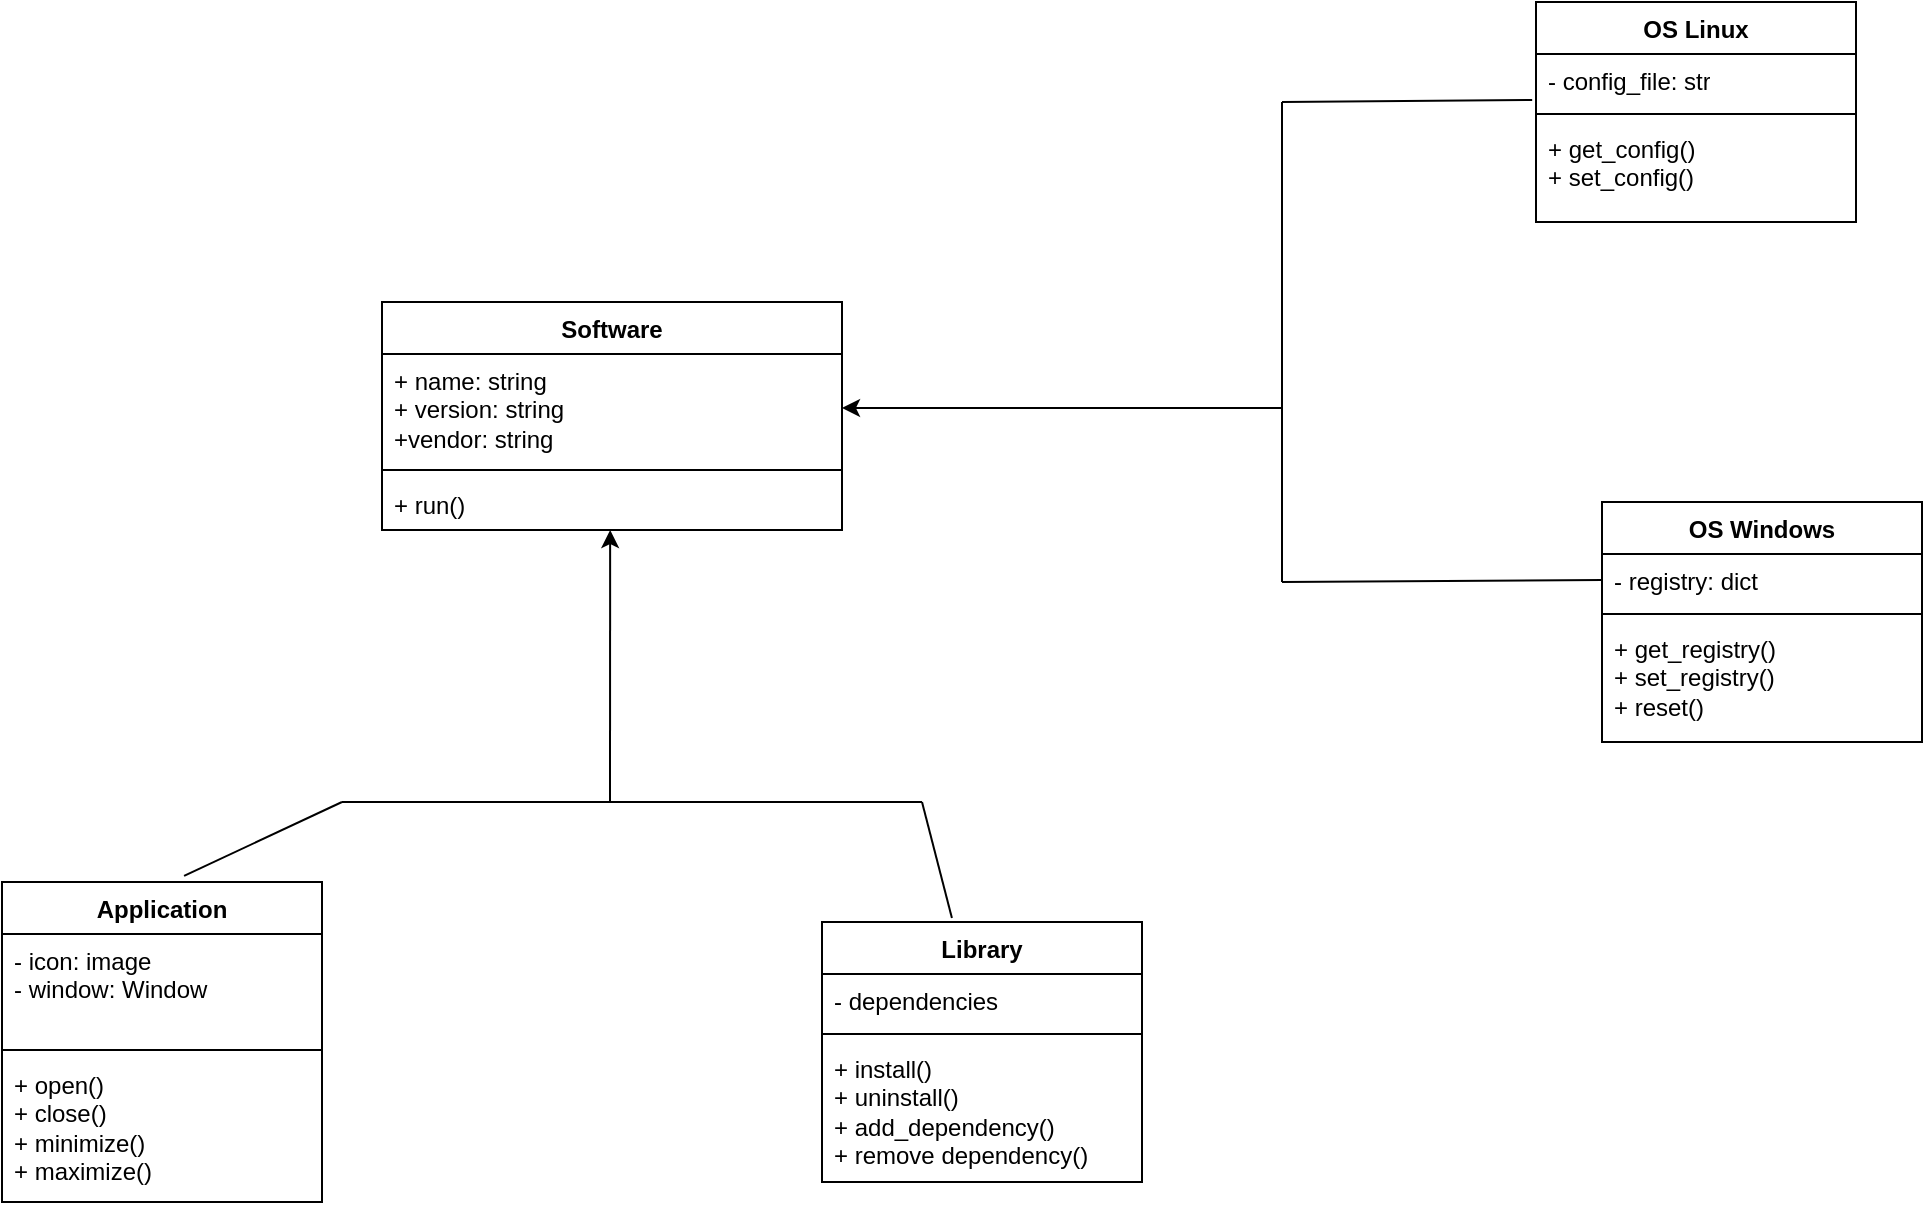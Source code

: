 <mxfile version="21.2.3" type="google">
  <diagram name="Страница 1" id="gRNYlvAqrDh3HWRVeKvp">
    <mxGraphModel grid="1" page="1" gridSize="10" guides="1" tooltips="1" connect="1" arrows="1" fold="1" pageScale="1" pageWidth="827" pageHeight="1169" math="0" shadow="0">
      <root>
        <mxCell id="0" />
        <mxCell id="1" parent="0" />
        <mxCell id="wSP46Uy6dZE46oS6fMfy-1" value="Software" style="swimlane;fontStyle=1;align=center;verticalAlign=top;childLayout=stackLayout;horizontal=1;startSize=26;horizontalStack=0;resizeParent=1;resizeParentMax=0;resizeLast=0;collapsible=1;marginBottom=0;whiteSpace=wrap;html=1;" vertex="1" parent="1">
          <mxGeometry x="250" y="100" width="230" height="114" as="geometry" />
        </mxCell>
        <mxCell id="wSP46Uy6dZE46oS6fMfy-2" value="+ name: string&lt;br&gt;+ version: string&lt;br&gt;+vendor: string" style="text;strokeColor=none;fillColor=none;align=left;verticalAlign=top;spacingLeft=4;spacingRight=4;overflow=hidden;rotatable=0;points=[[0,0.5],[1,0.5]];portConstraint=eastwest;whiteSpace=wrap;html=1;" vertex="1" parent="wSP46Uy6dZE46oS6fMfy-1">
          <mxGeometry y="26" width="230" height="54" as="geometry" />
        </mxCell>
        <mxCell id="wSP46Uy6dZE46oS6fMfy-3" value="" style="line;strokeWidth=1;fillColor=none;align=left;verticalAlign=middle;spacingTop=-1;spacingLeft=3;spacingRight=3;rotatable=0;labelPosition=right;points=[];portConstraint=eastwest;strokeColor=inherit;" vertex="1" parent="wSP46Uy6dZE46oS6fMfy-1">
          <mxGeometry y="80" width="230" height="8" as="geometry" />
        </mxCell>
        <mxCell id="wSP46Uy6dZE46oS6fMfy-4" value="+ run()" style="text;strokeColor=none;fillColor=none;align=left;verticalAlign=top;spacingLeft=4;spacingRight=4;overflow=hidden;rotatable=0;points=[[0,0.5],[1,0.5]];portConstraint=eastwest;whiteSpace=wrap;html=1;" vertex="1" parent="wSP46Uy6dZE46oS6fMfy-1">
          <mxGeometry y="88" width="230" height="26" as="geometry" />
        </mxCell>
        <mxCell id="wSP46Uy6dZE46oS6fMfy-5" value="" style="endArrow=none;html=1;rounded=0;" edge="1" parent="1">
          <mxGeometry width="50" height="50" relative="1" as="geometry">
            <mxPoint x="230" y="350" as="sourcePoint" />
            <mxPoint x="520" y="350" as="targetPoint" />
          </mxGeometry>
        </mxCell>
        <mxCell id="wSP46Uy6dZE46oS6fMfy-6" value="" style="endArrow=classic;html=1;rounded=0;entryX=0.496;entryY=1;entryDx=0;entryDy=0;entryPerimeter=0;" edge="1" parent="1" target="wSP46Uy6dZE46oS6fMfy-4">
          <mxGeometry width="50" height="50" relative="1" as="geometry">
            <mxPoint x="364" y="350" as="sourcePoint" />
            <mxPoint x="310" y="310" as="targetPoint" />
          </mxGeometry>
        </mxCell>
        <mxCell id="wSP46Uy6dZE46oS6fMfy-11" value="Application" style="swimlane;fontStyle=1;align=center;verticalAlign=top;childLayout=stackLayout;horizontal=1;startSize=26;horizontalStack=0;resizeParent=1;resizeParentMax=0;resizeLast=0;collapsible=1;marginBottom=0;whiteSpace=wrap;html=1;" vertex="1" parent="1">
          <mxGeometry x="60" y="390" width="160" height="160" as="geometry" />
        </mxCell>
        <mxCell id="wSP46Uy6dZE46oS6fMfy-12" value="&lt;div&gt;- icon: image&lt;/div&gt;&lt;div&gt;- window: Window&lt;br&gt;&lt;/div&gt;" style="text;strokeColor=none;fillColor=none;align=left;verticalAlign=top;spacingLeft=4;spacingRight=4;overflow=hidden;rotatable=0;points=[[0,0.5],[1,0.5]];portConstraint=eastwest;whiteSpace=wrap;html=1;" vertex="1" parent="wSP46Uy6dZE46oS6fMfy-11">
          <mxGeometry y="26" width="160" height="54" as="geometry" />
        </mxCell>
        <mxCell id="wSP46Uy6dZE46oS6fMfy-13" value="" style="line;strokeWidth=1;fillColor=none;align=left;verticalAlign=middle;spacingTop=-1;spacingLeft=3;spacingRight=3;rotatable=0;labelPosition=right;points=[];portConstraint=eastwest;strokeColor=inherit;" vertex="1" parent="wSP46Uy6dZE46oS6fMfy-11">
          <mxGeometry y="80" width="160" height="8" as="geometry" />
        </mxCell>
        <mxCell id="wSP46Uy6dZE46oS6fMfy-14" value="&lt;div&gt;+ open()&lt;/div&gt;&lt;div&gt;+ close()&lt;/div&gt;&lt;div&gt;+ minimize()&lt;/div&gt;&lt;div&gt;+ maximize()&lt;br&gt;&lt;/div&gt;" style="text;strokeColor=none;fillColor=none;align=left;verticalAlign=top;spacingLeft=4;spacingRight=4;overflow=hidden;rotatable=0;points=[[0,0.5],[1,0.5]];portConstraint=eastwest;whiteSpace=wrap;html=1;" vertex="1" parent="wSP46Uy6dZE46oS6fMfy-11">
          <mxGeometry y="88" width="160" height="72" as="geometry" />
        </mxCell>
        <mxCell id="wSP46Uy6dZE46oS6fMfy-15" value="" style="endArrow=none;html=1;rounded=0;exitX=0.569;exitY=-0.019;exitDx=0;exitDy=0;exitPerimeter=0;" edge="1" parent="1" source="wSP46Uy6dZE46oS6fMfy-11">
          <mxGeometry width="50" height="50" relative="1" as="geometry">
            <mxPoint x="160" y="380" as="sourcePoint" />
            <mxPoint x="230" y="350" as="targetPoint" />
          </mxGeometry>
        </mxCell>
        <mxCell id="wSP46Uy6dZE46oS6fMfy-16" value="Library" style="swimlane;fontStyle=1;align=center;verticalAlign=top;childLayout=stackLayout;horizontal=1;startSize=26;horizontalStack=0;resizeParent=1;resizeParentMax=0;resizeLast=0;collapsible=1;marginBottom=0;whiteSpace=wrap;html=1;" vertex="1" parent="1">
          <mxGeometry x="470" y="410" width="160" height="130" as="geometry" />
        </mxCell>
        <mxCell id="wSP46Uy6dZE46oS6fMfy-17" value="- dependencies" style="text;strokeColor=none;fillColor=none;align=left;verticalAlign=top;spacingLeft=4;spacingRight=4;overflow=hidden;rotatable=0;points=[[0,0.5],[1,0.5]];portConstraint=eastwest;whiteSpace=wrap;html=1;" vertex="1" parent="wSP46Uy6dZE46oS6fMfy-16">
          <mxGeometry y="26" width="160" height="26" as="geometry" />
        </mxCell>
        <mxCell id="wSP46Uy6dZE46oS6fMfy-18" value="" style="line;strokeWidth=1;fillColor=none;align=left;verticalAlign=middle;spacingTop=-1;spacingLeft=3;spacingRight=3;rotatable=0;labelPosition=right;points=[];portConstraint=eastwest;strokeColor=inherit;" vertex="1" parent="wSP46Uy6dZE46oS6fMfy-16">
          <mxGeometry y="52" width="160" height="8" as="geometry" />
        </mxCell>
        <mxCell id="wSP46Uy6dZE46oS6fMfy-19" value="&lt;div&gt;+ install()&lt;/div&gt;&lt;div&gt;+ uninstall()&lt;/div&gt;&lt;div&gt;+ add_dependency()&lt;/div&gt;&lt;div&gt;+ remove dependency()&lt;br&gt;&lt;/div&gt;" style="text;strokeColor=none;fillColor=none;align=left;verticalAlign=top;spacingLeft=4;spacingRight=4;overflow=hidden;rotatable=0;points=[[0,0.5],[1,0.5]];portConstraint=eastwest;whiteSpace=wrap;html=1;" vertex="1" parent="wSP46Uy6dZE46oS6fMfy-16">
          <mxGeometry y="60" width="160" height="70" as="geometry" />
        </mxCell>
        <mxCell id="wSP46Uy6dZE46oS6fMfy-20" value="" style="endArrow=none;html=1;rounded=0;exitX=0.406;exitY=-0.015;exitDx=0;exitDy=0;exitPerimeter=0;" edge="1" parent="1" source="wSP46Uy6dZE46oS6fMfy-16">
          <mxGeometry width="50" height="50" relative="1" as="geometry">
            <mxPoint x="510" y="420" as="sourcePoint" />
            <mxPoint x="520" y="350" as="targetPoint" />
          </mxGeometry>
        </mxCell>
        <mxCell id="wSP46Uy6dZE46oS6fMfy-21" value="" style="endArrow=classic;html=1;rounded=0;entryX=1;entryY=0.5;entryDx=0;entryDy=0;" edge="1" parent="1" target="wSP46Uy6dZE46oS6fMfy-2">
          <mxGeometry width="50" height="50" relative="1" as="geometry">
            <mxPoint x="700" y="153" as="sourcePoint" />
            <mxPoint x="660" y="210" as="targetPoint" />
          </mxGeometry>
        </mxCell>
        <mxCell id="wSP46Uy6dZE46oS6fMfy-22" value="" style="endArrow=none;html=1;rounded=0;" edge="1" parent="1">
          <mxGeometry width="50" height="50" relative="1" as="geometry">
            <mxPoint x="700" y="240" as="sourcePoint" />
            <mxPoint x="700" as="targetPoint" />
          </mxGeometry>
        </mxCell>
        <mxCell id="wSP46Uy6dZE46oS6fMfy-27" value="OS Windows" style="swimlane;fontStyle=1;align=center;verticalAlign=top;childLayout=stackLayout;horizontal=1;startSize=26;horizontalStack=0;resizeParent=1;resizeParentMax=0;resizeLast=0;collapsible=1;marginBottom=0;whiteSpace=wrap;html=1;" vertex="1" parent="1">
          <mxGeometry x="860" y="200" width="160" height="120" as="geometry" />
        </mxCell>
        <mxCell id="wSP46Uy6dZE46oS6fMfy-28" value="- registry: dict" style="text;strokeColor=none;fillColor=none;align=left;verticalAlign=top;spacingLeft=4;spacingRight=4;overflow=hidden;rotatable=0;points=[[0,0.5],[1,0.5]];portConstraint=eastwest;whiteSpace=wrap;html=1;" vertex="1" parent="wSP46Uy6dZE46oS6fMfy-27">
          <mxGeometry y="26" width="160" height="26" as="geometry" />
        </mxCell>
        <mxCell id="wSP46Uy6dZE46oS6fMfy-29" value="" style="line;strokeWidth=1;fillColor=none;align=left;verticalAlign=middle;spacingTop=-1;spacingLeft=3;spacingRight=3;rotatable=0;labelPosition=right;points=[];portConstraint=eastwest;strokeColor=inherit;" vertex="1" parent="wSP46Uy6dZE46oS6fMfy-27">
          <mxGeometry y="52" width="160" height="8" as="geometry" />
        </mxCell>
        <mxCell id="wSP46Uy6dZE46oS6fMfy-30" value="&lt;div&gt;+ get_registry()&lt;/div&gt;&lt;div&gt;+ set_registry()&lt;/div&gt;&lt;div&gt;+ reset()&lt;br&gt;&lt;/div&gt;" style="text;strokeColor=none;fillColor=none;align=left;verticalAlign=top;spacingLeft=4;spacingRight=4;overflow=hidden;rotatable=0;points=[[0,0.5],[1,0.5]];portConstraint=eastwest;whiteSpace=wrap;html=1;" vertex="1" parent="wSP46Uy6dZE46oS6fMfy-27">
          <mxGeometry y="60" width="160" height="60" as="geometry" />
        </mxCell>
        <mxCell id="wSP46Uy6dZE46oS6fMfy-31" value="" style="endArrow=none;html=1;rounded=0;entryX=0;entryY=0.5;entryDx=0;entryDy=0;" edge="1" parent="1" target="wSP46Uy6dZE46oS6fMfy-28">
          <mxGeometry width="50" height="50" relative="1" as="geometry">
            <mxPoint x="700" y="240" as="sourcePoint" />
            <mxPoint x="780" y="250" as="targetPoint" />
          </mxGeometry>
        </mxCell>
        <mxCell id="wSP46Uy6dZE46oS6fMfy-32" value="OS Linux" style="swimlane;fontStyle=1;align=center;verticalAlign=top;childLayout=stackLayout;horizontal=1;startSize=26;horizontalStack=0;resizeParent=1;resizeParentMax=0;resizeLast=0;collapsible=1;marginBottom=0;whiteSpace=wrap;html=1;" vertex="1" parent="1">
          <mxGeometry x="827" y="-50" width="160" height="110" as="geometry" />
        </mxCell>
        <mxCell id="wSP46Uy6dZE46oS6fMfy-33" value="- config_file: str" style="text;strokeColor=none;fillColor=none;align=left;verticalAlign=top;spacingLeft=4;spacingRight=4;overflow=hidden;rotatable=0;points=[[0,0.5],[1,0.5]];portConstraint=eastwest;whiteSpace=wrap;html=1;" vertex="1" parent="wSP46Uy6dZE46oS6fMfy-32">
          <mxGeometry y="26" width="160" height="26" as="geometry" />
        </mxCell>
        <mxCell id="wSP46Uy6dZE46oS6fMfy-34" value="" style="line;strokeWidth=1;fillColor=none;align=left;verticalAlign=middle;spacingTop=-1;spacingLeft=3;spacingRight=3;rotatable=0;labelPosition=right;points=[];portConstraint=eastwest;strokeColor=inherit;" vertex="1" parent="wSP46Uy6dZE46oS6fMfy-32">
          <mxGeometry y="52" width="160" height="8" as="geometry" />
        </mxCell>
        <mxCell id="wSP46Uy6dZE46oS6fMfy-35" value="&lt;div&gt;+ get_config()&lt;/div&gt;&lt;div&gt;+ set_config()&lt;br&gt;&lt;/div&gt;" style="text;strokeColor=none;fillColor=none;align=left;verticalAlign=top;spacingLeft=4;spacingRight=4;overflow=hidden;rotatable=0;points=[[0,0.5],[1,0.5]];portConstraint=eastwest;whiteSpace=wrap;html=1;" vertex="1" parent="wSP46Uy6dZE46oS6fMfy-32">
          <mxGeometry y="60" width="160" height="50" as="geometry" />
        </mxCell>
        <mxCell id="wSP46Uy6dZE46oS6fMfy-36" value="" style="endArrow=none;html=1;rounded=0;entryX=-0.012;entryY=0.885;entryDx=0;entryDy=0;entryPerimeter=0;" edge="1" parent="1" target="wSP46Uy6dZE46oS6fMfy-33">
          <mxGeometry width="50" height="50" relative="1" as="geometry">
            <mxPoint x="700" as="sourcePoint" />
            <mxPoint x="770" y="-30" as="targetPoint" />
          </mxGeometry>
        </mxCell>
      </root>
    </mxGraphModel>
  </diagram>
</mxfile>
